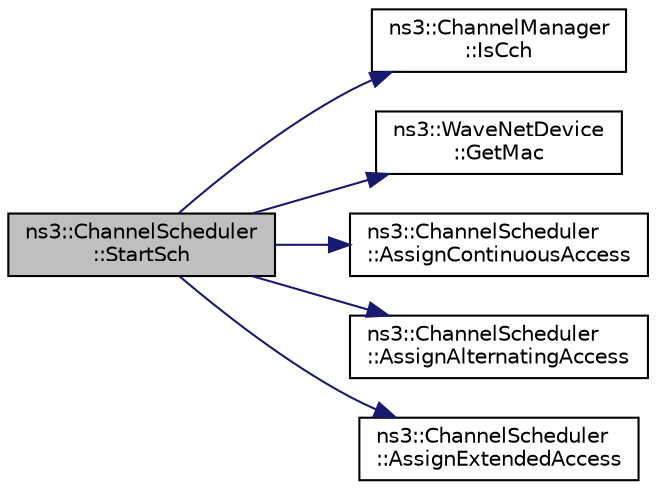 digraph "ns3::ChannelScheduler::StartSch"
{
  edge [fontname="Helvetica",fontsize="10",labelfontname="Helvetica",labelfontsize="10"];
  node [fontname="Helvetica",fontsize="10",shape=record];
  rankdir="LR";
  Node1 [label="ns3::ChannelScheduler\l::StartSch",height=0.2,width=0.4,color="black", fillcolor="grey75", style="filled", fontcolor="black"];
  Node1 -> Node2 [color="midnightblue",fontsize="10",style="solid"];
  Node2 [label="ns3::ChannelManager\l::IsCch",height=0.2,width=0.4,color="black", fillcolor="white", style="filled",URL="$df/d17/classns3_1_1ChannelManager.html#a3d68a3f8099eaa381bdfddac4b7ccfa6"];
  Node1 -> Node3 [color="midnightblue",fontsize="10",style="solid"];
  Node3 [label="ns3::WaveNetDevice\l::GetMac",height=0.2,width=0.4,color="black", fillcolor="white", style="filled",URL="$d4/d1c/classns3_1_1WaveNetDevice.html#a899f670dd8eb023f0e40f19b536724eb"];
  Node1 -> Node4 [color="midnightblue",fontsize="10",style="solid"];
  Node4 [label="ns3::ChannelScheduler\l::AssignContinuousAccess",height=0.2,width=0.4,color="black", fillcolor="white", style="filled",URL="$d8/d91/classns3_1_1ChannelScheduler.html#add316fb72a43d2ee22a55fef0c341a41"];
  Node1 -> Node5 [color="midnightblue",fontsize="10",style="solid"];
  Node5 [label="ns3::ChannelScheduler\l::AssignAlternatingAccess",height=0.2,width=0.4,color="black", fillcolor="white", style="filled",URL="$d8/d91/classns3_1_1ChannelScheduler.html#af0271355fea052d70ea7f294815665e3"];
  Node1 -> Node6 [color="midnightblue",fontsize="10",style="solid"];
  Node6 [label="ns3::ChannelScheduler\l::AssignExtendedAccess",height=0.2,width=0.4,color="black", fillcolor="white", style="filled",URL="$d8/d91/classns3_1_1ChannelScheduler.html#ae34d7ccddc8be5578dd6df92f95394d2"];
}
